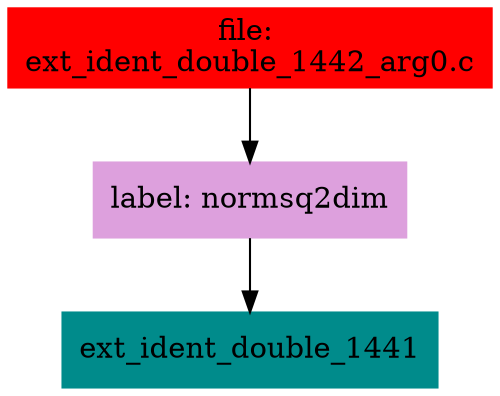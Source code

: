 digraph G {
node [shape=box]

0 [label="file: 
ext_ident_double_1442_arg0.c",color=red, style=filled]
1 [label="label: normsq2dim",color=plum, style=filled]
0 -> 1
2 [label="ext_ident_double_1441",color=cyan4, style=filled]
1 -> 2


}

